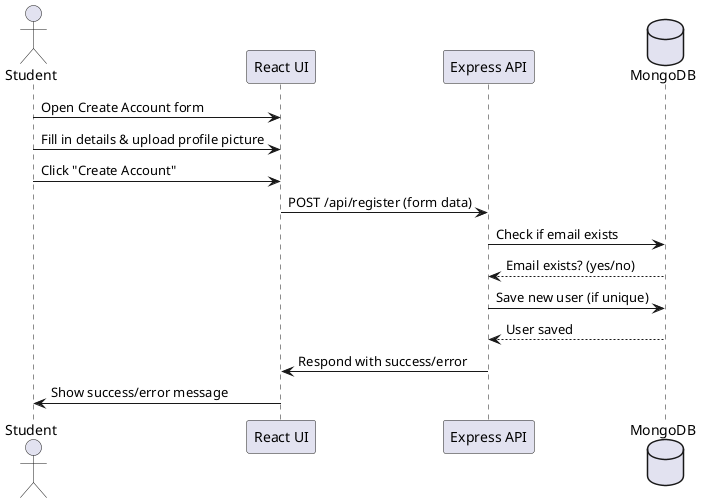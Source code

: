 @startuml
actor Student
participant "React UI" as React
participant "Express API" as Express
database "MongoDB" as Mongo

Student -> React: Open Create Account form
Student -> React: Fill in details & upload profile picture
Student -> React: Click "Create Account"
React -> Express: POST /api/register (form data)
Express -> Mongo: Check if email exists
Mongo --> Express: Email exists? (yes/no)
Express -> Mongo: Save new user (if unique)
Mongo --> Express: User saved
Express -> React: Respond with success/error
React -> Student: Show success/error message
@enduml